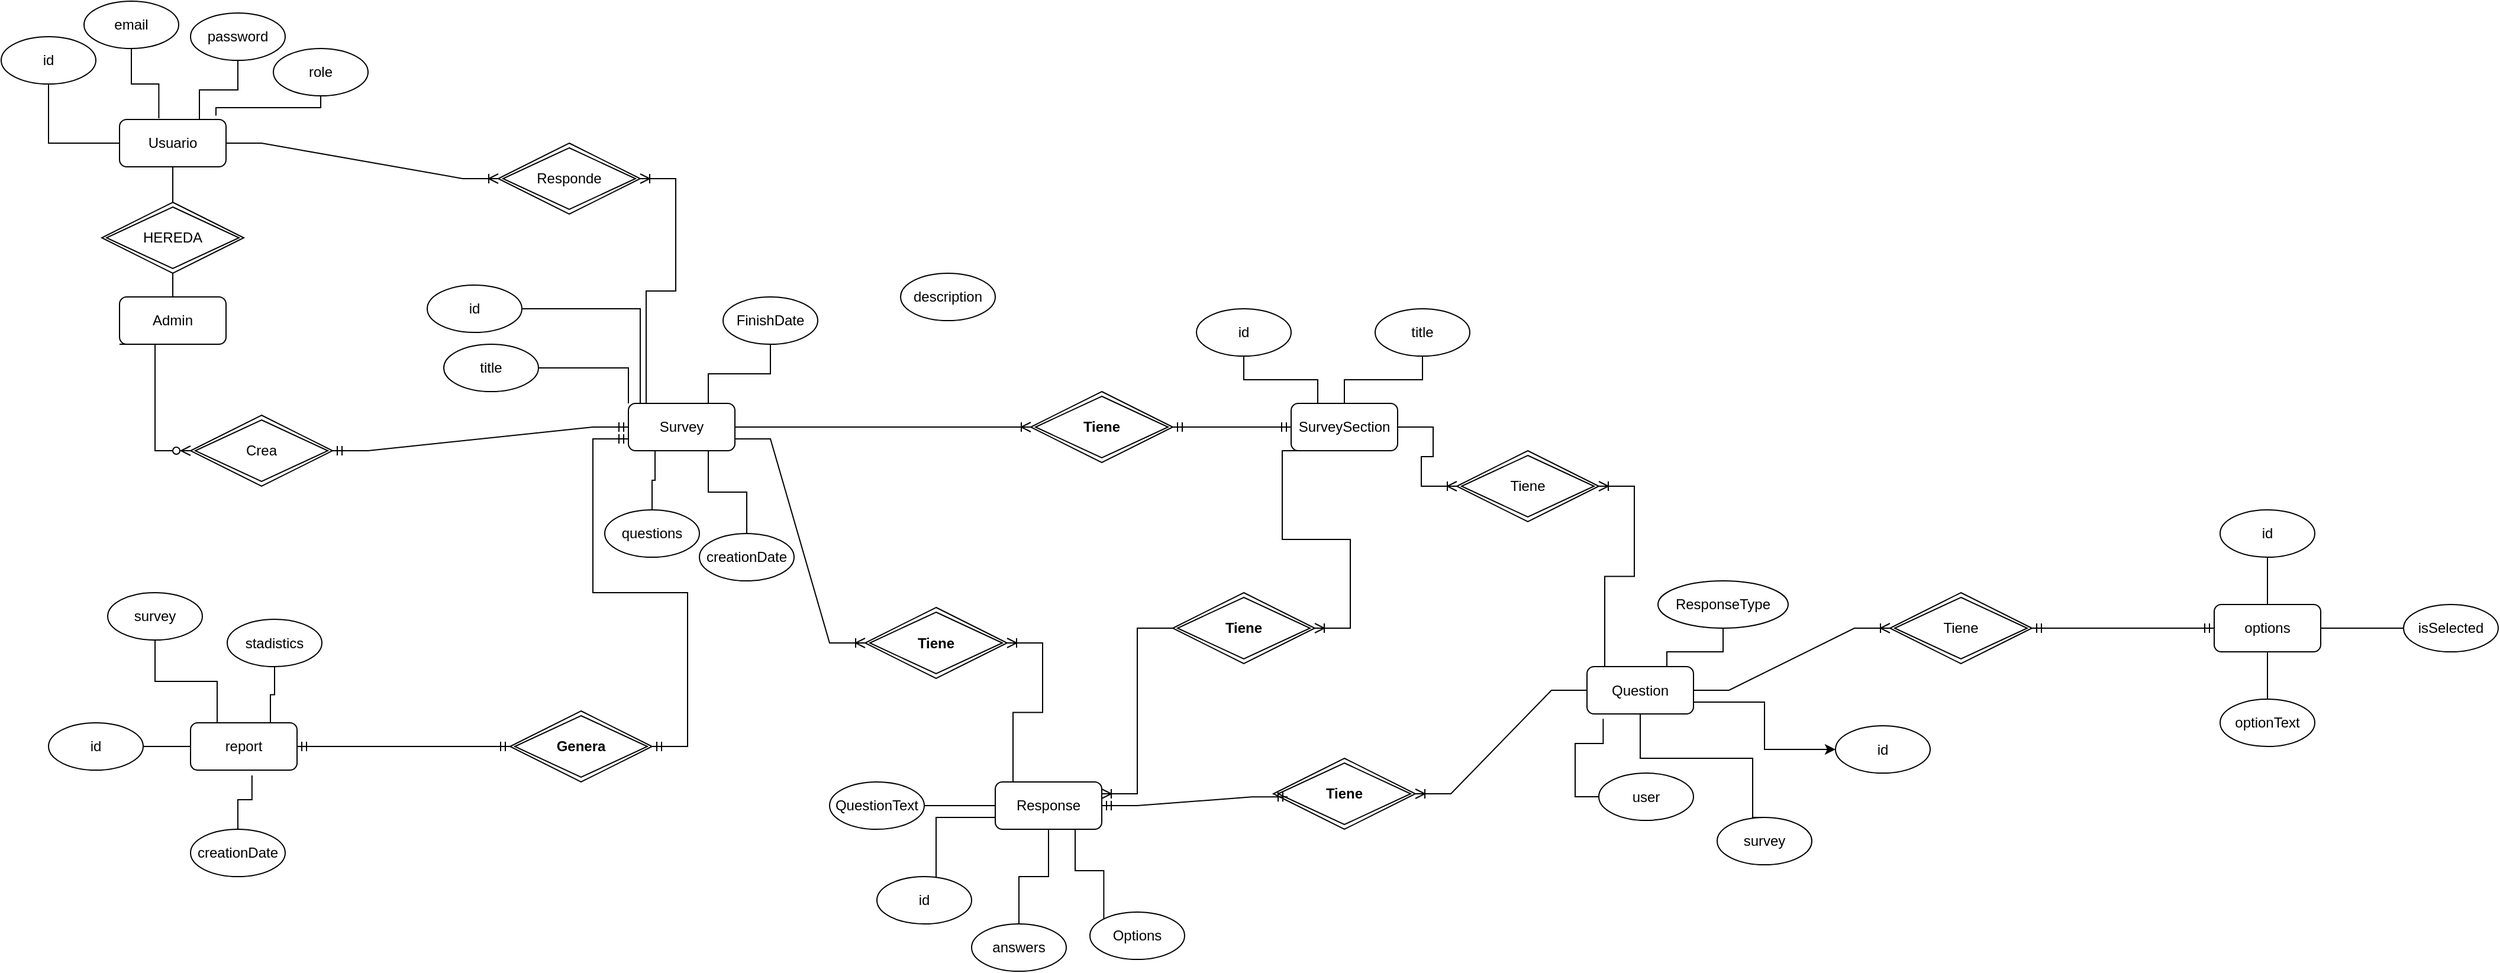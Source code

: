 <mxfile version="24.7.7">
  <diagram name="Página-1" id="bd3_f5M4Wyp4Gvl8gZUN">
    <mxGraphModel grid="1" page="1" gridSize="10" guides="1" tooltips="1" connect="1" arrows="1" fold="1" pageScale="1" pageWidth="827" pageHeight="1169" math="0" shadow="0">
      <root>
        <mxCell id="0" />
        <mxCell id="1" parent="0" />
        <mxCell id="JgxLomzHGOhPnX3tSS69-2" value="Crea" style="shape=rhombus;double=1;perimeter=rhombusPerimeter;whiteSpace=wrap;html=1;align=center;" vertex="1" parent="1">
          <mxGeometry x="200" y="520" width="120" height="60" as="geometry" />
        </mxCell>
        <mxCell id="LTa-TaZLpSLArg0W4BEq-1" value="Usuario" style="rounded=1;whiteSpace=wrap;html=1;" vertex="1" parent="1">
          <mxGeometry x="140" y="270" width="90" height="40" as="geometry" />
        </mxCell>
        <mxCell id="JgxLomzHGOhPnX3tSS69-70" style="edgeStyle=orthogonalEdgeStyle;rounded=0;orthogonalLoop=1;jettySize=auto;html=1;entryX=0;entryY=0.5;entryDx=0;entryDy=0;endArrow=none;endFill=0;" edge="1" parent="1" source="LTa-TaZLpSLArg0W4BEq-2" target="LTa-TaZLpSLArg0W4BEq-1">
          <mxGeometry relative="1" as="geometry">
            <Array as="points">
              <mxPoint x="80" y="290" />
            </Array>
          </mxGeometry>
        </mxCell>
        <mxCell id="LTa-TaZLpSLArg0W4BEq-2" value="id" style="ellipse;whiteSpace=wrap;html=1;" vertex="1" parent="1">
          <mxGeometry x="40" y="200" width="80" height="40" as="geometry" />
        </mxCell>
        <mxCell id="LTa-TaZLpSLArg0W4BEq-5" value="email" style="ellipse;whiteSpace=wrap;html=1;" vertex="1" parent="1">
          <mxGeometry x="110" y="170" width="80" height="40" as="geometry" />
        </mxCell>
        <mxCell id="LTa-TaZLpSLArg0W4BEq-53" style="edgeStyle=orthogonalEdgeStyle;rounded=0;orthogonalLoop=1;jettySize=auto;html=1;exitX=0.75;exitY=0;exitDx=0;exitDy=0;entryX=0.5;entryY=1;entryDx=0;entryDy=0;endArrow=none;endFill=0;" edge="1" parent="1" source="JgxLomzHGOhPnX3tSS69-4" target="JgxLomzHGOhPnX3tSS69-5">
          <mxGeometry relative="1" as="geometry" />
        </mxCell>
        <mxCell id="LTa-TaZLpSLArg0W4BEq-79" style="edgeStyle=orthogonalEdgeStyle;rounded=0;orthogonalLoop=1;jettySize=auto;html=1;exitX=0;exitY=0;exitDx=0;exitDy=0;entryX=1;entryY=0.5;entryDx=0;entryDy=0;endArrow=none;endFill=0;" edge="1" parent="1" source="JgxLomzHGOhPnX3tSS69-4" target="JgxLomzHGOhPnX3tSS69-8">
          <mxGeometry relative="1" as="geometry" />
        </mxCell>
        <mxCell id="LTa-TaZLpSLArg0W4BEq-83" style="edgeStyle=orthogonalEdgeStyle;rounded=0;orthogonalLoop=1;jettySize=auto;html=1;exitX=0.75;exitY=1;exitDx=0;exitDy=0;endArrow=none;endFill=0;" edge="1" parent="1" source="JgxLomzHGOhPnX3tSS69-4" target="JgxLomzHGOhPnX3tSS69-7">
          <mxGeometry relative="1" as="geometry" />
        </mxCell>
        <mxCell id="JgxLomzHGOhPnX3tSS69-4" value="Survey" style="rounded=1;whiteSpace=wrap;html=1;" vertex="1" parent="1">
          <mxGeometry x="570" y="510" width="90" height="40" as="geometry" />
        </mxCell>
        <mxCell id="JgxLomzHGOhPnX3tSS69-68" style="edgeStyle=orthogonalEdgeStyle;rounded=0;orthogonalLoop=1;jettySize=auto;html=1;entryX=0.75;entryY=0;entryDx=0;entryDy=0;endArrow=none;endFill=0;" edge="1" parent="1" source="LTa-TaZLpSLArg0W4BEq-6" target="LTa-TaZLpSLArg0W4BEq-1">
          <mxGeometry relative="1" as="geometry" />
        </mxCell>
        <mxCell id="LTa-TaZLpSLArg0W4BEq-6" value="password" style="ellipse;whiteSpace=wrap;html=1;" vertex="1" parent="1">
          <mxGeometry x="200" y="180" width="80" height="40" as="geometry" />
        </mxCell>
        <mxCell id="JgxLomzHGOhPnX3tSS69-5" value="FinishDate" style="ellipse;whiteSpace=wrap;html=1;" vertex="1" parent="1">
          <mxGeometry x="650" y="420" width="80" height="40" as="geometry" />
        </mxCell>
        <mxCell id="JgxLomzHGOhPnX3tSS69-7" value="creationDate" style="ellipse;whiteSpace=wrap;html=1;" vertex="1" parent="1">
          <mxGeometry x="630" y="620" width="80" height="40" as="geometry" />
        </mxCell>
        <mxCell id="JgxLomzHGOhPnX3tSS69-8" value="title" style="ellipse;whiteSpace=wrap;html=1;" vertex="1" parent="1">
          <mxGeometry x="414" y="460" width="80" height="40" as="geometry" />
        </mxCell>
        <mxCell id="JgxLomzHGOhPnX3tSS69-9" value="questions" style="ellipse;whiteSpace=wrap;html=1;" vertex="1" parent="1">
          <mxGeometry x="550" y="600" width="80" height="40" as="geometry" />
        </mxCell>
        <mxCell id="JgxLomzHGOhPnX3tSS69-10" value="description" style="ellipse;whiteSpace=wrap;html=1;" vertex="1" parent="1">
          <mxGeometry x="800" y="400" width="80" height="40" as="geometry" />
        </mxCell>
        <mxCell id="JgxLomzHGOhPnX3tSS69-11" style="edgeStyle=orthogonalEdgeStyle;rounded=0;orthogonalLoop=1;jettySize=auto;html=1;endArrow=none;endFill=0;" edge="1" parent="1" source="JgxLomzHGOhPnX3tSS69-6">
          <mxGeometry relative="1" as="geometry">
            <mxPoint x="580" y="510" as="targetPoint" />
            <Array as="points">
              <mxPoint x="580" y="430" />
            </Array>
          </mxGeometry>
        </mxCell>
        <mxCell id="LTa-TaZLpSLArg0W4BEq-7" value="role" style="ellipse;whiteSpace=wrap;html=1;" vertex="1" parent="1">
          <mxGeometry x="270" y="210" width="80" height="40" as="geometry" />
        </mxCell>
        <mxCell id="JgxLomzHGOhPnX3tSS69-6" value="id" style="ellipse;whiteSpace=wrap;html=1;" vertex="1" parent="1">
          <mxGeometry x="400" y="410" width="80" height="40" as="geometry" />
        </mxCell>
        <mxCell id="LTa-TaZLpSLArg0W4BEq-41" style="edgeStyle=orthogonalEdgeStyle;rounded=0;orthogonalLoop=1;jettySize=auto;html=1;exitX=0.5;exitY=0;exitDx=0;exitDy=0;endArrow=none;endFill=0;" edge="1" parent="1" source="FkegxwKwUUVPsacCeXSq-2" target="LTa-TaZLpSLArg0W4BEq-1">
          <mxGeometry relative="1" as="geometry" />
        </mxCell>
        <mxCell id="LTa-TaZLpSLArg0W4BEq-12" value="Admin" style="rounded=1;whiteSpace=wrap;html=1;" vertex="1" parent="1">
          <mxGeometry x="140" y="420" width="90" height="40" as="geometry" />
        </mxCell>
        <mxCell id="JgxLomzHGOhPnX3tSS69-29" value="" style="edgeStyle=orthogonalEdgeStyle;rounded=0;orthogonalLoop=1;jettySize=auto;html=1;endArrow=none;endFill=0;exitX=0.25;exitY=0;exitDx=0;exitDy=0;" edge="1" parent="1" source="JgxLomzHGOhPnX3tSS69-18" target="JgxLomzHGOhPnX3tSS69-21">
          <mxGeometry relative="1" as="geometry" />
        </mxCell>
        <mxCell id="LTa-TaZLpSLArg0W4BEq-72" style="edgeStyle=orthogonalEdgeStyle;rounded=0;orthogonalLoop=1;jettySize=auto;html=1;exitX=0.75;exitY=0;exitDx=0;exitDy=0;endArrow=none;endFill=0;" edge="1" parent="1" source="JgxLomzHGOhPnX3tSS69-18" target="JgxLomzHGOhPnX3tSS69-22">
          <mxGeometry relative="1" as="geometry" />
        </mxCell>
        <mxCell id="JgxLomzHGOhPnX3tSS69-18" value="report" style="rounded=1;whiteSpace=wrap;html=1;" vertex="1" parent="1">
          <mxGeometry x="200" y="780" width="90" height="40" as="geometry" />
        </mxCell>
        <mxCell id="LTa-TaZLpSLArg0W4BEq-14" value="SurveySection" style="rounded=1;whiteSpace=wrap;html=1;" vertex="1" parent="1">
          <mxGeometry x="1130" y="510" width="90" height="40" as="geometry" />
        </mxCell>
        <mxCell id="JgxLomzHGOhPnX3tSS69-64" style="edgeStyle=orthogonalEdgeStyle;rounded=0;orthogonalLoop=1;jettySize=auto;html=1;entryX=0.25;entryY=0;entryDx=0;entryDy=0;endArrow=none;endFill=0;" edge="1" parent="1" source="LTa-TaZLpSLArg0W4BEq-17" target="LTa-TaZLpSLArg0W4BEq-14">
          <mxGeometry relative="1" as="geometry" />
        </mxCell>
        <mxCell id="LTa-TaZLpSLArg0W4BEq-17" value="id" style="ellipse;whiteSpace=wrap;html=1;" vertex="1" parent="1">
          <mxGeometry x="1050" y="430" width="80" height="40" as="geometry" />
        </mxCell>
        <mxCell id="JgxLomzHGOhPnX3tSS69-65" style="edgeStyle=orthogonalEdgeStyle;rounded=0;orthogonalLoop=1;jettySize=auto;html=1;entryX=0.5;entryY=0;entryDx=0;entryDy=0;endArrow=none;endFill=0;" edge="1" parent="1" source="LTa-TaZLpSLArg0W4BEq-18" target="LTa-TaZLpSLArg0W4BEq-14">
          <mxGeometry relative="1" as="geometry" />
        </mxCell>
        <mxCell id="LTa-TaZLpSLArg0W4BEq-18" value="title" style="ellipse;whiteSpace=wrap;html=1;" vertex="1" parent="1">
          <mxGeometry x="1201" y="430" width="80" height="40" as="geometry" />
        </mxCell>
        <mxCell id="JgxLomzHGOhPnX3tSS69-24" value="" style="edgeStyle=orthogonalEdgeStyle;rounded=0;orthogonalLoop=1;jettySize=auto;html=1;endArrow=none;endFill=0;" edge="1" parent="1" source="JgxLomzHGOhPnX3tSS69-20" target="JgxLomzHGOhPnX3tSS69-18">
          <mxGeometry relative="1" as="geometry" />
        </mxCell>
        <mxCell id="JgxLomzHGOhPnX3tSS69-20" value="id" style="ellipse;whiteSpace=wrap;html=1;" vertex="1" parent="1">
          <mxGeometry x="80" y="780" width="80" height="40" as="geometry" />
        </mxCell>
        <mxCell id="JgxLomzHGOhPnX3tSS69-21" value="survey" style="ellipse;whiteSpace=wrap;html=1;" vertex="1" parent="1">
          <mxGeometry x="130" y="670" width="80" height="40" as="geometry" />
        </mxCell>
        <mxCell id="JgxLomzHGOhPnX3tSS69-22" value="stadistics" style="ellipse;whiteSpace=wrap;html=1;" vertex="1" parent="1">
          <mxGeometry x="231" y="692.5" width="80" height="40" as="geometry" />
        </mxCell>
        <mxCell id="LTa-TaZLpSLArg0W4BEq-88" style="edgeStyle=orthogonalEdgeStyle;rounded=0;orthogonalLoop=1;jettySize=auto;html=1;exitX=0.75;exitY=1;exitDx=0;exitDy=0;entryX=0;entryY=0;entryDx=0;entryDy=0;endArrow=none;endFill=0;" edge="1" parent="1" source="LTa-TaZLpSLArg0W4BEq-23" target="LTa-TaZLpSLArg0W4BEq-27">
          <mxGeometry relative="1" as="geometry" />
        </mxCell>
        <mxCell id="LTa-TaZLpSLArg0W4BEq-23" value="Response" style="rounded=1;whiteSpace=wrap;html=1;" vertex="1" parent="1">
          <mxGeometry x="880" y="830" width="90" height="40" as="geometry" />
        </mxCell>
        <mxCell id="JgxLomzHGOhPnX3tSS69-61" style="edgeStyle=orthogonalEdgeStyle;rounded=0;orthogonalLoop=1;jettySize=auto;html=1;entryX=0;entryY=0.75;entryDx=0;entryDy=0;endArrow=none;endFill=0;" edge="1" parent="1" source="LTa-TaZLpSLArg0W4BEq-24" target="LTa-TaZLpSLArg0W4BEq-23">
          <mxGeometry relative="1" as="geometry">
            <Array as="points">
              <mxPoint x="830" y="860" />
            </Array>
          </mxGeometry>
        </mxCell>
        <mxCell id="LTa-TaZLpSLArg0W4BEq-24" value="id" style="ellipse;whiteSpace=wrap;html=1;" vertex="1" parent="1">
          <mxGeometry x="780" y="910" width="80" height="40" as="geometry" />
        </mxCell>
        <mxCell id="JgxLomzHGOhPnX3tSS69-60" value="" style="edgeStyle=orthogonalEdgeStyle;rounded=0;orthogonalLoop=1;jettySize=auto;html=1;endArrow=none;endFill=0;" edge="1" parent="1" source="LTa-TaZLpSLArg0W4BEq-26" target="LTa-TaZLpSLArg0W4BEq-23">
          <mxGeometry relative="1" as="geometry" />
        </mxCell>
        <mxCell id="LTa-TaZLpSLArg0W4BEq-26" value="QuestionText" style="ellipse;whiteSpace=wrap;html=1;" vertex="1" parent="1">
          <mxGeometry x="740" y="830" width="80" height="40" as="geometry" />
        </mxCell>
        <mxCell id="LTa-TaZLpSLArg0W4BEq-27" value="Options" style="ellipse;whiteSpace=wrap;html=1;" vertex="1" parent="1">
          <mxGeometry x="960" y="940" width="80" height="40" as="geometry" />
        </mxCell>
        <mxCell id="JgxLomzHGOhPnX3tSS69-62" value="" style="edgeStyle=orthogonalEdgeStyle;rounded=0;orthogonalLoop=1;jettySize=auto;html=1;endArrow=none;endFill=0;" edge="1" parent="1" source="LTa-TaZLpSLArg0W4BEq-31" target="LTa-TaZLpSLArg0W4BEq-23">
          <mxGeometry relative="1" as="geometry" />
        </mxCell>
        <mxCell id="LTa-TaZLpSLArg0W4BEq-31" value="answers" style="ellipse;whiteSpace=wrap;html=1;" vertex="1" parent="1">
          <mxGeometry x="860" y="950" width="80" height="40" as="geometry" />
        </mxCell>
        <mxCell id="JgxLomzHGOhPnX3tSS69-19" value="creationDate" style="ellipse;whiteSpace=wrap;html=1;" vertex="1" parent="1">
          <mxGeometry x="200" y="870" width="80" height="40" as="geometry" />
        </mxCell>
        <mxCell id="JgxLomzHGOhPnX3tSS69-27" style="edgeStyle=orthogonalEdgeStyle;rounded=0;orthogonalLoop=1;jettySize=auto;html=1;entryX=0.577;entryY=1.112;entryDx=0;entryDy=0;entryPerimeter=0;endArrow=none;endFill=0;" edge="1" parent="1" source="JgxLomzHGOhPnX3tSS69-19" target="JgxLomzHGOhPnX3tSS69-18">
          <mxGeometry relative="1" as="geometry" />
        </mxCell>
        <mxCell id="LTa-TaZLpSLArg0W4BEq-87" style="edgeStyle=orthogonalEdgeStyle;rounded=0;orthogonalLoop=1;jettySize=auto;html=1;exitX=1;exitY=0.75;exitDx=0;exitDy=0;entryX=0;entryY=0.5;entryDx=0;entryDy=0;" edge="1" parent="1" source="LTa-TaZLpSLArg0W4BEq-32" target="LTa-TaZLpSLArg0W4BEq-33">
          <mxGeometry relative="1" as="geometry" />
        </mxCell>
        <mxCell id="LTa-TaZLpSLArg0W4BEq-32" value="Question" style="rounded=1;whiteSpace=wrap;html=1;" vertex="1" parent="1">
          <mxGeometry x="1380" y="732.5" width="90" height="40" as="geometry" />
        </mxCell>
        <mxCell id="LTa-TaZLpSLArg0W4BEq-33" value="id" style="ellipse;whiteSpace=wrap;html=1;" vertex="1" parent="1">
          <mxGeometry x="1590" y="782.5" width="80" height="40" as="geometry" />
        </mxCell>
        <mxCell id="LTa-TaZLpSLArg0W4BEq-35" value="user" style="ellipse;whiteSpace=wrap;html=1;" vertex="1" parent="1">
          <mxGeometry x="1390" y="822.5" width="80" height="40" as="geometry" />
        </mxCell>
        <mxCell id="JgxLomzHGOhPnX3tSS69-47" style="edgeStyle=orthogonalEdgeStyle;rounded=0;orthogonalLoop=1;jettySize=auto;html=1;entryX=0.5;entryY=1;entryDx=0;entryDy=0;endArrow=none;endFill=0;exitX=0.5;exitY=0;exitDx=0;exitDy=0;" edge="1" parent="1" source="LTa-TaZLpSLArg0W4BEq-36" target="LTa-TaZLpSLArg0W4BEq-32">
          <mxGeometry relative="1" as="geometry">
            <Array as="points">
              <mxPoint x="1520" y="860" />
              <mxPoint x="1520" y="810" />
              <mxPoint x="1425" y="810" />
            </Array>
          </mxGeometry>
        </mxCell>
        <mxCell id="LTa-TaZLpSLArg0W4BEq-36" value="survey" style="ellipse;whiteSpace=wrap;html=1;" vertex="1" parent="1">
          <mxGeometry x="1490" y="860" width="80" height="40" as="geometry" />
        </mxCell>
        <mxCell id="JgxLomzHGOhPnX3tSS69-48" value="" style="edgeStyle=orthogonalEdgeStyle;rounded=0;orthogonalLoop=1;jettySize=auto;html=1;endArrow=none;endFill=0;entryX=0.75;entryY=0;entryDx=0;entryDy=0;" edge="1" parent="1" source="LTa-TaZLpSLArg0W4BEq-40" target="LTa-TaZLpSLArg0W4BEq-32">
          <mxGeometry relative="1" as="geometry" />
        </mxCell>
        <mxCell id="LTa-TaZLpSLArg0W4BEq-40" value="ResponseType" style="ellipse;whiteSpace=wrap;html=1;" vertex="1" parent="1">
          <mxGeometry x="1440" y="660" width="110" height="40" as="geometry" />
        </mxCell>
        <mxCell id="JgxLomzHGOhPnX3tSS69-35" value="" style="edgeStyle=orthogonalEdgeStyle;rounded=0;orthogonalLoop=1;jettySize=auto;html=1;endArrow=none;endFill=0;" edge="1" parent="1" source="JgxLomzHGOhPnX3tSS69-30" target="JgxLomzHGOhPnX3tSS69-32">
          <mxGeometry relative="1" as="geometry" />
        </mxCell>
        <mxCell id="JgxLomzHGOhPnX3tSS69-38" value="" style="edgeStyle=orthogonalEdgeStyle;rounded=0;orthogonalLoop=1;jettySize=auto;html=1;endArrow=none;endFill=0;" edge="1" parent="1" source="JgxLomzHGOhPnX3tSS69-30" target="JgxLomzHGOhPnX3tSS69-33">
          <mxGeometry relative="1" as="geometry" />
        </mxCell>
        <mxCell id="LTa-TaZLpSLArg0W4BEq-48" style="edgeStyle=orthogonalEdgeStyle;rounded=0;orthogonalLoop=1;jettySize=auto;html=1;exitX=0.5;exitY=1;exitDx=0;exitDy=0;entryX=0.5;entryY=0;entryDx=0;entryDy=0;endArrow=none;endFill=0;" edge="1" parent="1" source="JgxLomzHGOhPnX3tSS69-30" target="JgxLomzHGOhPnX3tSS69-34">
          <mxGeometry relative="1" as="geometry" />
        </mxCell>
        <mxCell id="JgxLomzHGOhPnX3tSS69-30" value="options" style="rounded=1;whiteSpace=wrap;html=1;" vertex="1" parent="1">
          <mxGeometry x="1910" y="680" width="90" height="40" as="geometry" />
        </mxCell>
        <mxCell id="JgxLomzHGOhPnX3tSS69-32" value="id" style="ellipse;whiteSpace=wrap;html=1;" vertex="1" parent="1">
          <mxGeometry x="1915" y="600" width="80" height="40" as="geometry" />
        </mxCell>
        <mxCell id="JgxLomzHGOhPnX3tSS69-33" value="isSelected" style="ellipse;whiteSpace=wrap;html=1;" vertex="1" parent="1">
          <mxGeometry x="2070" y="680" width="80" height="40" as="geometry" />
        </mxCell>
        <mxCell id="JgxLomzHGOhPnX3tSS69-34" value="optionText" style="ellipse;whiteSpace=wrap;html=1;" vertex="1" parent="1">
          <mxGeometry x="1915" y="760" width="80" height="40" as="geometry" />
        </mxCell>
        <mxCell id="LTa-TaZLpSLArg0W4BEq-43" value="Tiene" style="shape=rhombus;double=1;perimeter=rhombusPerimeter;whiteSpace=wrap;html=1;align=center;fontStyle=1" vertex="1" parent="1">
          <mxGeometry x="910" y="500" width="120" height="60" as="geometry" />
        </mxCell>
        <mxCell id="LTa-TaZLpSLArg0W4BEq-44" value="Tiene" style="shape=rhombus;double=1;perimeter=rhombusPerimeter;whiteSpace=wrap;html=1;align=center;" vertex="1" parent="1">
          <mxGeometry x="1270" y="550" width="120" height="60" as="geometry" />
        </mxCell>
        <mxCell id="JgxLomzHGOhPnX3tSS69-45" style="edgeStyle=orthogonalEdgeStyle;rounded=0;orthogonalLoop=1;jettySize=auto;html=1;entryX=0.152;entryY=1.104;entryDx=0;entryDy=0;entryPerimeter=0;endArrow=none;endFill=0;" edge="1" parent="1" source="LTa-TaZLpSLArg0W4BEq-35" target="LTa-TaZLpSLArg0W4BEq-32">
          <mxGeometry relative="1" as="geometry">
            <Array as="points">
              <mxPoint x="1370" y="842.5" />
              <mxPoint x="1370" y="797.5" />
              <mxPoint x="1394" y="797.5" />
            </Array>
          </mxGeometry>
        </mxCell>
        <mxCell id="LTa-TaZLpSLArg0W4BEq-45" value="Tiene" style="shape=rhombus;double=1;perimeter=rhombusPerimeter;whiteSpace=wrap;html=1;align=center;" vertex="1" parent="1">
          <mxGeometry x="1636" y="670" width="120" height="60" as="geometry" />
        </mxCell>
        <mxCell id="JgxLomzHGOhPnX3tSS69-57" value="Tiene" style="shape=rhombus;double=1;perimeter=rhombusPerimeter;whiteSpace=wrap;html=1;align=center;fontStyle=1" vertex="1" parent="1">
          <mxGeometry x="1115" y="810" width="120" height="60" as="geometry" />
        </mxCell>
        <mxCell id="JgxLomzHGOhPnX3tSS69-66" style="edgeStyle=orthogonalEdgeStyle;rounded=0;orthogonalLoop=1;jettySize=auto;html=1;entryX=0.905;entryY=-0.082;entryDx=0;entryDy=0;entryPerimeter=0;endArrow=none;endFill=0;" edge="1" parent="1" source="LTa-TaZLpSLArg0W4BEq-7" target="LTa-TaZLpSLArg0W4BEq-1">
          <mxGeometry relative="1" as="geometry">
            <Array as="points">
              <mxPoint x="310" y="260" />
              <mxPoint x="221" y="260" />
            </Array>
          </mxGeometry>
        </mxCell>
        <mxCell id="JgxLomzHGOhPnX3tSS69-69" style="edgeStyle=orthogonalEdgeStyle;rounded=0;orthogonalLoop=1;jettySize=auto;html=1;entryX=0.369;entryY=-0.024;entryDx=0;entryDy=0;entryPerimeter=0;endArrow=none;endFill=0;" edge="1" parent="1" source="LTa-TaZLpSLArg0W4BEq-5" target="LTa-TaZLpSLArg0W4BEq-1">
          <mxGeometry relative="1" as="geometry" />
        </mxCell>
        <mxCell id="LTa-TaZLpSLArg0W4BEq-50" value="Genera" style="shape=rhombus;double=1;perimeter=rhombusPerimeter;whiteSpace=wrap;html=1;align=center;fontStyle=1" vertex="1" parent="1">
          <mxGeometry x="470" y="770" width="120" height="60" as="geometry" />
        </mxCell>
        <mxCell id="LTa-TaZLpSLArg0W4BEq-54" value="Responde" style="shape=rhombus;double=1;perimeter=rhombusPerimeter;whiteSpace=wrap;html=1;align=center;" vertex="1" parent="1">
          <mxGeometry x="460" y="290" width="120" height="60" as="geometry" />
        </mxCell>
        <mxCell id="FkegxwKwUUVPsacCeXSq-2" value="HEREDA" style="shape=rhombus;double=1;perimeter=rhombusPerimeter;whiteSpace=wrap;html=1;align=center;" vertex="1" parent="1">
          <mxGeometry x="125" y="340" width="120" height="60" as="geometry" />
        </mxCell>
        <mxCell id="FkegxwKwUUVPsacCeXSq-4" value="" style="endArrow=none;html=1;rounded=0;exitX=0.5;exitY=0;exitDx=0;exitDy=0;entryX=0.5;entryY=1;entryDx=0;entryDy=0;" edge="1" parent="1" source="LTa-TaZLpSLArg0W4BEq-12" target="FkegxwKwUUVPsacCeXSq-2">
          <mxGeometry width="50" height="50" relative="1" as="geometry">
            <mxPoint x="260" y="470" as="sourcePoint" />
            <mxPoint x="310" y="420" as="targetPoint" />
          </mxGeometry>
        </mxCell>
        <mxCell id="LTa-TaZLpSLArg0W4BEq-57" value="" style="edgeStyle=entityRelationEdgeStyle;fontSize=12;html=1;endArrow=ERoneToMany;rounded=0;exitX=1;exitY=0.5;exitDx=0;exitDy=0;entryX=0;entryY=0.5;entryDx=0;entryDy=0;" edge="1" parent="1" source="LTa-TaZLpSLArg0W4BEq-1" target="LTa-TaZLpSLArg0W4BEq-54">
          <mxGeometry width="100" height="100" relative="1" as="geometry">
            <mxPoint x="360" y="400" as="sourcePoint" />
            <mxPoint x="460" y="300" as="targetPoint" />
          </mxGeometry>
        </mxCell>
        <mxCell id="LTa-TaZLpSLArg0W4BEq-59" value="" style="edgeStyle=entityRelationEdgeStyle;fontSize=12;html=1;endArrow=ERoneToMany;rounded=0;exitX=0.5;exitY=0;exitDx=0;exitDy=0;" edge="1" parent="1" source="JgxLomzHGOhPnX3tSS69-4" target="LTa-TaZLpSLArg0W4BEq-54">
          <mxGeometry width="100" height="100" relative="1" as="geometry">
            <mxPoint x="615" y="470" as="sourcePoint" />
            <mxPoint x="540" y="310" as="targetPoint" />
            <Array as="points">
              <mxPoint x="610" y="370" />
              <mxPoint x="600" y="460" />
              <mxPoint x="600" y="460" />
            </Array>
          </mxGeometry>
        </mxCell>
        <mxCell id="LTa-TaZLpSLArg0W4BEq-61" value="" style="edgeStyle=entityRelationEdgeStyle;fontSize=12;html=1;endArrow=ERzeroToMany;endFill=1;rounded=0;exitX=0;exitY=1;exitDx=0;exitDy=0;entryX=0;entryY=0.5;entryDx=0;entryDy=0;entryPerimeter=0;" edge="1" parent="1" source="LTa-TaZLpSLArg0W4BEq-12" target="JgxLomzHGOhPnX3tSS69-2">
          <mxGeometry width="100" height="100" relative="1" as="geometry">
            <mxPoint x="90" y="610" as="sourcePoint" />
            <mxPoint x="90" y="610" as="targetPoint" />
          </mxGeometry>
        </mxCell>
        <mxCell id="LTa-TaZLpSLArg0W4BEq-63" value="" style="edgeStyle=entityRelationEdgeStyle;fontSize=12;html=1;endArrow=ERmandOne;startArrow=ERmandOne;rounded=0;entryX=0;entryY=0.5;entryDx=0;entryDy=0;exitX=1;exitY=0.5;exitDx=0;exitDy=0;" edge="1" parent="1" source="JgxLomzHGOhPnX3tSS69-2" target="JgxLomzHGOhPnX3tSS69-4">
          <mxGeometry width="100" height="100" relative="1" as="geometry">
            <mxPoint x="300" y="710" as="sourcePoint" />
            <mxPoint x="400" y="610" as="targetPoint" />
          </mxGeometry>
        </mxCell>
        <mxCell id="LTa-TaZLpSLArg0W4BEq-64" value="" style="edgeStyle=entityRelationEdgeStyle;fontSize=12;html=1;endArrow=ERoneToMany;rounded=0;" edge="1" parent="1" source="JgxLomzHGOhPnX3tSS69-4" target="LTa-TaZLpSLArg0W4BEq-43">
          <mxGeometry width="100" height="100" relative="1" as="geometry">
            <mxPoint x="730" y="540" as="sourcePoint" />
            <mxPoint x="830" y="440" as="targetPoint" />
          </mxGeometry>
        </mxCell>
        <mxCell id="LTa-TaZLpSLArg0W4BEq-65" value="" style="edgeStyle=entityRelationEdgeStyle;fontSize=12;html=1;endArrow=ERmandOne;startArrow=ERmandOne;rounded=0;entryX=0;entryY=0.5;entryDx=0;entryDy=0;exitX=1;exitY=0.5;exitDx=0;exitDy=0;" edge="1" parent="1" source="LTa-TaZLpSLArg0W4BEq-43" target="LTa-TaZLpSLArg0W4BEq-14">
          <mxGeometry width="100" height="100" relative="1" as="geometry">
            <mxPoint x="1010" y="660" as="sourcePoint" />
            <mxPoint x="1110" y="560" as="targetPoint" />
          </mxGeometry>
        </mxCell>
        <mxCell id="LTa-TaZLpSLArg0W4BEq-66" value="" style="edgeStyle=entityRelationEdgeStyle;fontSize=12;html=1;endArrow=ERoneToMany;rounded=0;entryX=0;entryY=0.5;entryDx=0;entryDy=0;" edge="1" parent="1" source="LTa-TaZLpSLArg0W4BEq-14" target="LTa-TaZLpSLArg0W4BEq-44">
          <mxGeometry width="100" height="100" relative="1" as="geometry">
            <mxPoint x="1250" y="600" as="sourcePoint" />
            <mxPoint x="1350" y="500" as="targetPoint" />
          </mxGeometry>
        </mxCell>
        <mxCell id="LTa-TaZLpSLArg0W4BEq-67" value="" style="edgeStyle=entityRelationEdgeStyle;fontSize=12;html=1;endArrow=ERoneToMany;rounded=0;entryX=1;entryY=0.5;entryDx=0;entryDy=0;exitX=0.5;exitY=0;exitDx=0;exitDy=0;" edge="1" parent="1" source="LTa-TaZLpSLArg0W4BEq-32" target="LTa-TaZLpSLArg0W4BEq-44">
          <mxGeometry width="100" height="100" relative="1" as="geometry">
            <mxPoint x="1350" y="690" as="sourcePoint" />
            <mxPoint x="1450" y="590" as="targetPoint" />
          </mxGeometry>
        </mxCell>
        <mxCell id="LTa-TaZLpSLArg0W4BEq-68" value="" style="edgeStyle=entityRelationEdgeStyle;fontSize=12;html=1;endArrow=ERoneToMany;rounded=0;exitX=1;exitY=0.5;exitDx=0;exitDy=0;entryX=0;entryY=0.5;entryDx=0;entryDy=0;" edge="1" parent="1" source="LTa-TaZLpSLArg0W4BEq-32" target="LTa-TaZLpSLArg0W4BEq-45">
          <mxGeometry width="100" height="100" relative="1" as="geometry">
            <mxPoint x="1530" y="830" as="sourcePoint" />
            <mxPoint x="1630" y="730" as="targetPoint" />
          </mxGeometry>
        </mxCell>
        <mxCell id="LTa-TaZLpSLArg0W4BEq-69" value="" style="edgeStyle=entityRelationEdgeStyle;fontSize=12;html=1;endArrow=ERmandOne;startArrow=ERmandOne;rounded=0;entryX=0;entryY=0.5;entryDx=0;entryDy=0;exitX=1;exitY=0.5;exitDx=0;exitDy=0;" edge="1" parent="1" source="LTa-TaZLpSLArg0W4BEq-45" target="JgxLomzHGOhPnX3tSS69-30">
          <mxGeometry width="100" height="100" relative="1" as="geometry">
            <mxPoint x="1700" y="880" as="sourcePoint" />
            <mxPoint x="1800" y="780" as="targetPoint" />
          </mxGeometry>
        </mxCell>
        <mxCell id="LTa-TaZLpSLArg0W4BEq-73" value="" style="edgeStyle=entityRelationEdgeStyle;fontSize=12;html=1;endArrow=ERmandOne;startArrow=ERmandOne;rounded=0;entryX=0;entryY=0.5;entryDx=0;entryDy=0;exitX=1;exitY=0.5;exitDx=0;exitDy=0;" edge="1" parent="1" source="JgxLomzHGOhPnX3tSS69-18" target="LTa-TaZLpSLArg0W4BEq-50">
          <mxGeometry width="100" height="100" relative="1" as="geometry">
            <mxPoint x="280" y="920" as="sourcePoint" />
            <mxPoint x="380" y="820" as="targetPoint" />
          </mxGeometry>
        </mxCell>
        <mxCell id="LTa-TaZLpSLArg0W4BEq-74" value="Tiene" style="shape=rhombus;double=1;perimeter=rhombusPerimeter;whiteSpace=wrap;html=1;align=center;fontStyle=1" vertex="1" parent="1">
          <mxGeometry x="770" y="682.5" width="120" height="60" as="geometry" />
        </mxCell>
        <mxCell id="LTa-TaZLpSLArg0W4BEq-78" value="" style="edgeStyle=entityRelationEdgeStyle;fontSize=12;html=1;endArrow=ERmandOne;startArrow=ERmandOne;rounded=0;exitX=1;exitY=0.5;exitDx=0;exitDy=0;" edge="1" parent="1" source="LTa-TaZLpSLArg0W4BEq-50">
          <mxGeometry width="100" height="100" relative="1" as="geometry">
            <mxPoint x="470" y="640" as="sourcePoint" />
            <mxPoint x="570" y="540" as="targetPoint" />
          </mxGeometry>
        </mxCell>
        <mxCell id="LTa-TaZLpSLArg0W4BEq-80" value="" style="edgeStyle=entityRelationEdgeStyle;fontSize=12;html=1;endArrow=ERoneToMany;rounded=0;exitX=1;exitY=0.75;exitDx=0;exitDy=0;entryX=0;entryY=0.5;entryDx=0;entryDy=0;" edge="1" parent="1" source="JgxLomzHGOhPnX3tSS69-4" target="LTa-TaZLpSLArg0W4BEq-74">
          <mxGeometry width="100" height="100" relative="1" as="geometry">
            <mxPoint x="690" y="680" as="sourcePoint" />
            <mxPoint x="770" y="690" as="targetPoint" />
          </mxGeometry>
        </mxCell>
        <mxCell id="LTa-TaZLpSLArg0W4BEq-81" value="" style="edgeStyle=entityRelationEdgeStyle;fontSize=12;html=1;endArrow=ERoneToMany;rounded=0;exitX=0.5;exitY=0;exitDx=0;exitDy=0;entryX=1;entryY=0.5;entryDx=0;entryDy=0;" edge="1" parent="1" source="LTa-TaZLpSLArg0W4BEq-23" target="LTa-TaZLpSLArg0W4BEq-74">
          <mxGeometry width="100" height="100" relative="1" as="geometry">
            <mxPoint x="940" y="820" as="sourcePoint" />
            <mxPoint x="1040" y="720" as="targetPoint" />
          </mxGeometry>
        </mxCell>
        <mxCell id="LTa-TaZLpSLArg0W4BEq-82" style="edgeStyle=orthogonalEdgeStyle;rounded=0;orthogonalLoop=1;jettySize=auto;html=1;exitX=0.25;exitY=1;exitDx=0;exitDy=0;entryX=0.5;entryY=0;entryDx=0;entryDy=0;endArrow=none;endFill=0;" edge="1" parent="1" source="JgxLomzHGOhPnX3tSS69-4" target="JgxLomzHGOhPnX3tSS69-9">
          <mxGeometry relative="1" as="geometry" />
        </mxCell>
        <mxCell id="LTa-TaZLpSLArg0W4BEq-84" value="Tiene" style="shape=rhombus;double=1;perimeter=rhombusPerimeter;whiteSpace=wrap;html=1;align=center;fontStyle=1" vertex="1" parent="1">
          <mxGeometry x="1030" y="670" width="120" height="60" as="geometry" />
        </mxCell>
        <mxCell id="LTa-TaZLpSLArg0W4BEq-85" value="" style="edgeStyle=entityRelationEdgeStyle;fontSize=12;html=1;endArrow=ERoneToMany;rounded=0;exitX=0.25;exitY=1;exitDx=0;exitDy=0;entryX=1;entryY=0.5;entryDx=0;entryDy=0;" edge="1" parent="1" source="LTa-TaZLpSLArg0W4BEq-14" target="LTa-TaZLpSLArg0W4BEq-84">
          <mxGeometry width="100" height="100" relative="1" as="geometry">
            <mxPoint x="1180" y="730" as="sourcePoint" />
            <mxPoint x="1280" y="630" as="targetPoint" />
          </mxGeometry>
        </mxCell>
        <mxCell id="LTa-TaZLpSLArg0W4BEq-86" value="" style="edgeStyle=entityRelationEdgeStyle;fontSize=12;html=1;endArrow=ERoneToMany;rounded=0;exitX=0;exitY=0.5;exitDx=0;exitDy=0;entryX=1;entryY=0.25;entryDx=0;entryDy=0;entryPerimeter=0;" edge="1" parent="1" source="LTa-TaZLpSLArg0W4BEq-84" target="LTa-TaZLpSLArg0W4BEq-23">
          <mxGeometry width="100" height="100" relative="1" as="geometry">
            <mxPoint x="1120" y="870" as="sourcePoint" />
            <mxPoint x="1220" y="770" as="targetPoint" />
          </mxGeometry>
        </mxCell>
        <mxCell id="LTa-TaZLpSLArg0W4BEq-89" value="" style="edgeStyle=entityRelationEdgeStyle;fontSize=12;html=1;endArrow=ERoneToMany;rounded=0;exitX=0;exitY=0.5;exitDx=0;exitDy=0;entryX=1;entryY=0.5;entryDx=0;entryDy=0;" edge="1" parent="1" source="LTa-TaZLpSLArg0W4BEq-32" target="JgxLomzHGOhPnX3tSS69-57">
          <mxGeometry width="100" height="100" relative="1" as="geometry">
            <mxPoint x="1260" y="780" as="sourcePoint" />
            <mxPoint x="1360" y="680" as="targetPoint" />
          </mxGeometry>
        </mxCell>
        <mxCell id="LTa-TaZLpSLArg0W4BEq-90" value="" style="edgeStyle=entityRelationEdgeStyle;fontSize=12;html=1;endArrow=ERmandOne;startArrow=ERmandOne;rounded=0;entryX=1;entryY=0.5;entryDx=0;entryDy=0;exitX=0.1;exitY=0.544;exitDx=0;exitDy=0;exitPerimeter=0;" edge="1" parent="1" source="JgxLomzHGOhPnX3tSS69-57" target="LTa-TaZLpSLArg0W4BEq-23">
          <mxGeometry width="100" height="100" relative="1" as="geometry">
            <mxPoint x="1100" y="1060" as="sourcePoint" />
            <mxPoint x="1200" y="960" as="targetPoint" />
          </mxGeometry>
        </mxCell>
      </root>
    </mxGraphModel>
  </diagram>
</mxfile>
